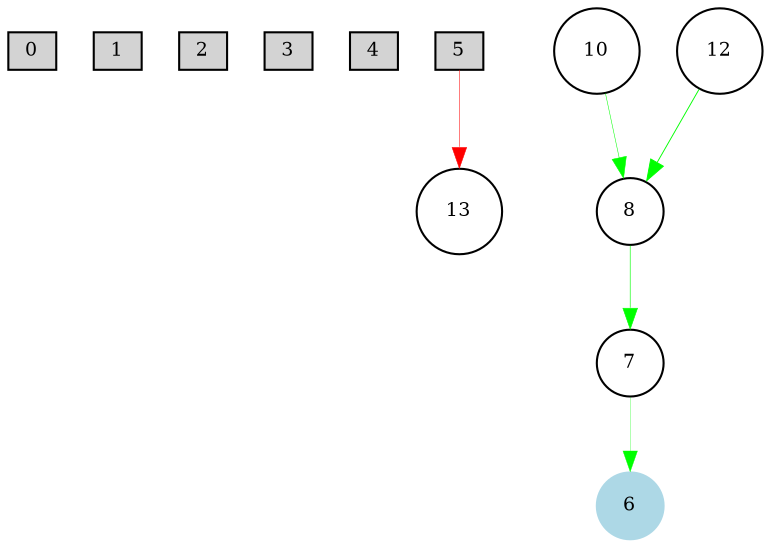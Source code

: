 digraph {
	node [fontsize=9 height=0.2 shape=circle width=0.2]
		0 [shape=box style=filled]
		1 [shape=box style=filled]
		2 [shape=box style=filled]
		3 [shape=box style=filled]
		4 [shape=box style=filled]
		5 [shape=box style=filled]
		6 [color=lightblue style=filled]
			10 -> 8 [color=green penwidth=0.246685183144 style=solid]
			7 -> 6 [color=green penwidth=0.146813653263 style=solid]
			5 -> 13 [color=red penwidth=0.248757675182 style=solid]
			8 -> 7 [color=green penwidth=0.3 style=solid]
			12 -> 8 [color=green penwidth=0.442549814129 style=solid]
}